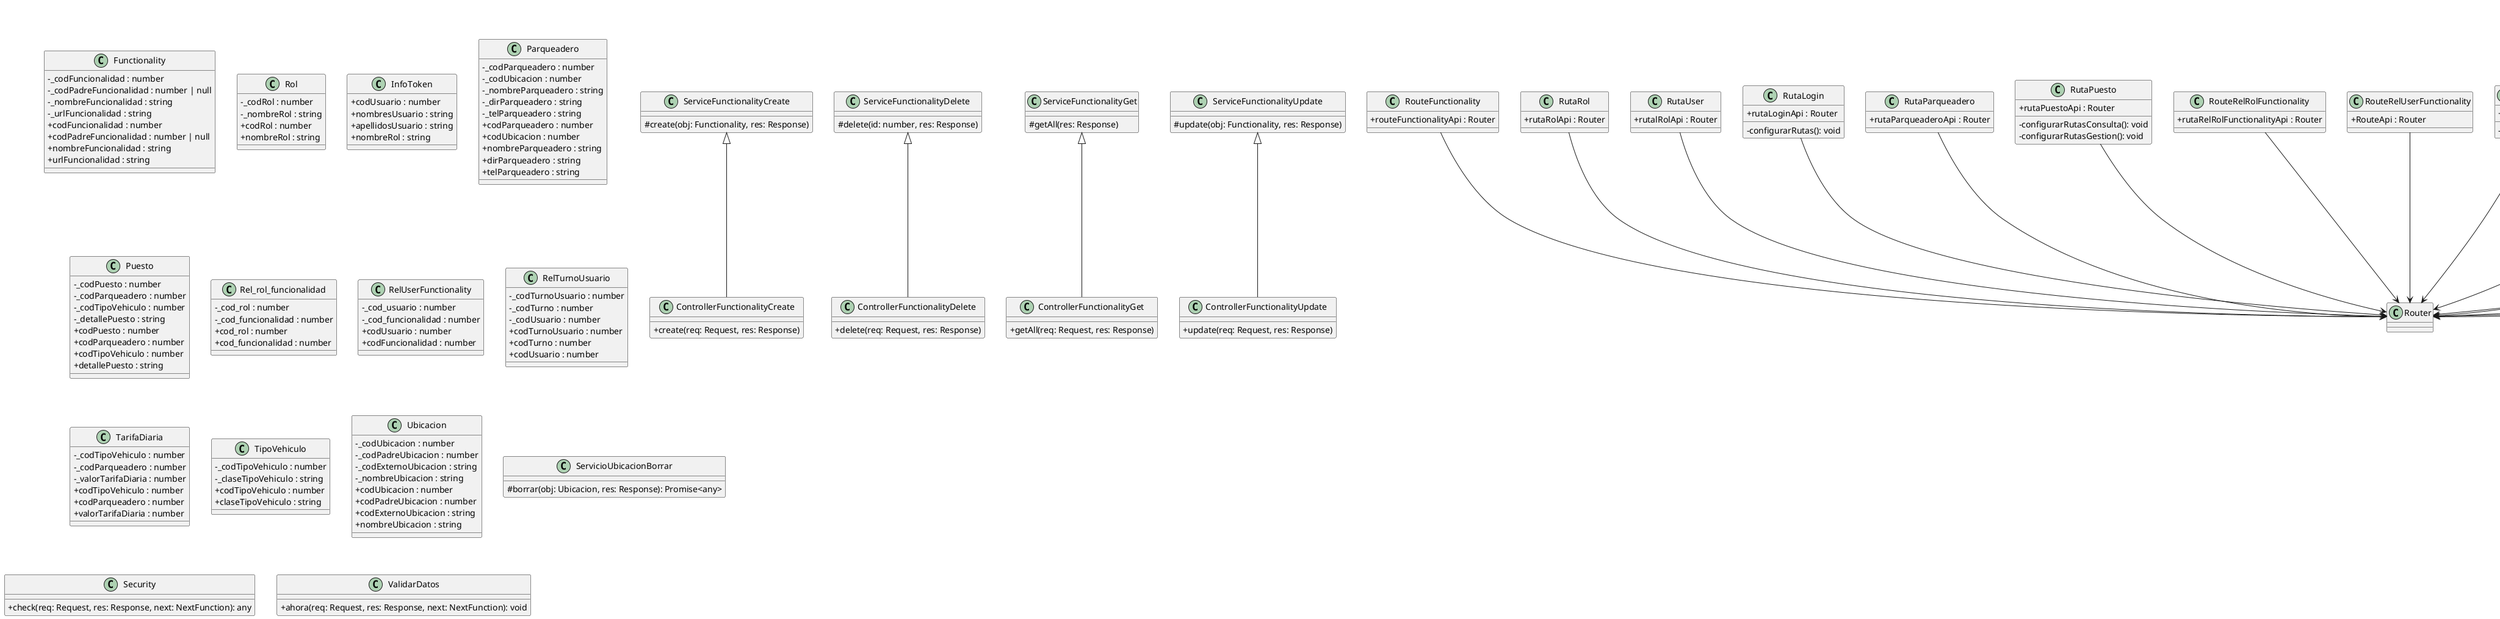 @startuml umlParqueadero
skinparam classAttributeIconSize 0

class ControllerFunctionalityCreate{
  +create(req: Request, res: Response)
}

class ServiceFunctionalityCreate{
  #create(obj: Functionality, res: Response)
}

class ControllerFunctionalityDelete{
  +delete(req: Request, res: Response)
}

class ServiceFunctionalityDelete{
  #delete(id: number, res: Response)
}

class ControllerFunctionalityGet{
  +getAll(req: Request, res: Response)
}

class ServiceFunctionalityGet{
  #getAll(res: Response)
}

class ControllerFunctionalityUpdate{
  +update(req: Request, res: Response)
}

class ServiceFunctionalityUpdate{
  #update(obj: Functionality, res: Response)
}

class Functionality{
  -_codFuncionalidad : number
  -_codPadreFuncionalidad : number | null
  -_nombreFuncionalidad : string
  -_urlFuncionalidad : string
  +codFuncionalidad : number
  +codPadreFuncionalidad : number | null
  +nombreFuncionalidad : string
  +urlFuncionalidad : string
}

class RouteFunctionality{
  +routeFunctionalityApi : Router
}

class ControladorRolActualizar{
  +llamarActualizar(req: Request, res: Response): void
}

class ServicioRolActualizar{
  #actualizarRol(objRol: Rol, res: Response): Promise<any>
}

class ControladorRolBorrar{
  +llamarBorrar(req: Request, res: Response): void
}

class ServicioRolBorrar{
  #borrar(obj: Rol, res: Response): Promise<any>
}

class ControladorRolConsulta{
  +llamarObtenerTodos(raq: Request, res: Response): void
}

class ServicioRolConsulta{
  #obtenerTodos(res: Response): Promise<any>
}

class ControladorRolCrear{
  +llamarGrabarRol(req: Request, res: Response): void
}

class ServicioRolCrear{
  #grabarRol(obj: Rol, res: Response): Promise<any>
}

class Rol{
  -_codRol : number
  -_nombreRol : string
  +codRol : number
  +nombreRol : string
}

class RutaRol{
  +rutaRolApi : Router
}

class ControllerUserCreate{
  +createUser(req: Request, res: Response): void
}

class ServicioUsuarioCrear{
  #grabarUsuario(obj: Usuario, res: Response): Promise<any>
}

class ControllerUserDelete{
  +deleteUser(req: Request, res: Response): Promise<any>
}

class ServiceUserDelete{
  #eliminarUsuario(codUsuario: number, res: Response): Promise<any>
}

class ControllerUserGet{
  +getUsers(req: Request, res: Response): Promise<any>
  +getUserById(req: Request, res: Response): Promise<any>
}

class ServiceUserGet{
  #obtenerUsuarios(res: Response): Promise<any>
  #getUserById(codUsuario: number, res: Response): Promise<any>
}

class ControllerUserUpdate{
  +updateUser(req: Request, res: Response): void
}

class ServiceUserUpdate{
  #updateUser(obj: Usuario, res: Response): Promise<any>
}

class Usuario{
  -_codUsuario : number
  -_codRol : number
  -_documentoUsuario : string
  -_nombresUsuario : string
  -_apellidosUsuario : string
  -_generoUsuario : number
  -_fechaNacimientoUsuario : Date
  -_telefonoUsuario : string
  + <<readonly>> codUsuario : number
  + <<readonly>> codRol : number
  + <<readonly>> documentoUsuario : string
  + <<readonly>> nombresUsuario : string
  + <<readonly>> apellidosUsuario : string
  + <<readonly>> generoUsuario : number
  + <<readonly>> fechaNacimientoUsuario : Date
  + <<readonly>> telefonoUsuario : string
}

class RutaUser{
  +rutalRolApi : Router
}

class ControladorLogin{
  +llamarIniciarSesion(req: Request, res: Response): void
  +llamarValidarSesion(req: Request, res: Response): void
  +llamarCerrarSesion(req: Request, res: Response): void
  +llamarObtenerHistorialIngresos(req: Request, res: Response): void
}

class ServicioLogin{
  #iniciarSesion(req: Request, res: Response): Promise<any>
  #validarSesion(req: Request, res: Response): Promise<any>
  #cerrarSesion(req: Request, res: Response): Promise<any>
  #obtenerHistorialIngresos(req: Request, res: Response): Promise<any>
}

class Acceso{
  -_codUsuario : number
  -_correoAcceso : String
  -_claveAcceso : String
  -_uuidAcceso : String
  +codUsuario : number
  +correoAcceso : String
  +claveAcceso : String
  +uuidAcceso : String
}

class InfoToken{
  +codUsuario : number
  +nombresUsuario : string
  +apellidosUsuario : string
  +nombreRol : string
}

class Ingreso{
  -_codIngreso : number
  -_codUsuario : number
  -_fechaIngreso : Date
  -_horaIngreso : Date
  +codIngreso : number
  +codUsuario : number
  +fechaIngreso : Date
  +horaIngreso : Date
}

class RutaLogin{
  +rutaLoginApi : Router
  -configurarRutas(): void
}

class ControladorParqueaderoActualizar{
  +llamarActualizar(req: Request, res: Response): void
}

class ServicioParqueaderoActualizar{
  #actualizarParqueadero(objParqueadero: Parqueadero, res: Response): Promise<any>
}

class ControladorParqueaderoBorrar{
  +llamarBorrar(req: Request, res: Response): void
}

class ServicioParqueaderoBorrar{
  #borrar(obj: Parqueadero, res: Response): Promise<any>
}

class ControladorParqueaderoConsulta{
  +llamarObtenerTodos(req: Request, res: Response): void
}

class ServicioParqueaderoConsulta{
  #obtenerTodos(res: Response): Promise<any>
}

class ControladorParqueaderoCrear{
  +llamarGrabarParqueadero(req: Request, res: Response): void
}

class ServicioParqueaderoCrear{
  #grabarParqueadero(obj: Parqueadero, res: Response): Promise<any>
}

class Parqueadero{
  -_codParqueadero : number
  -_codUbicacion : number
  -_nombreParqueadero : string
  -_dirParqueadero : string
  -_telParqueadero : string
  +codParqueadero : number
  +codUbicacion : number
  +nombreParqueadero : string
  +dirParqueadero : string
  +telParqueadero : string
}

class RutaParqueadero{
  +rutaParqueaderoApi : Router
}

class ControladorPuestoActualizar{
  +llamarActualizarPuesto(req: Request, res: Response): void
}

class ServicioPuestoActualizar{
  #actualizarPuesto(req: Request, res: Response): Promise<any>
}

class ControladorPuestoBorrar{
  +llamarBorrarPuesto(req: Request, res: Response): void
}

class ServicioPuestoBorrar{
  #borrarPuesto(req: Request, res: Response): Promise<any>
}

class ControladorPuestoConsulta{
  +llamarObtenerTodos(req: Request, res: Response): void
  +llamarObtenerUno(req: Request, res: Response): void
}

class ServicioPuestoConsulta{
  #obtenerTodos(res: Response): Promise<any>
  #obtenerUno(req: Request, res: Response): Promise<any>
}

class ControladorPuestoCrear{
  +llamarGrabarPuesto(req: Request, res: Response): void
}

class ServicioPuestoCrear{
  #grabarPuesto(req: Request, res: Response): Promise<any>
}

class Puesto{
  -_codPuesto : number
  -_codParqueadero : number
  -_codTipoVehiculo : number
  -_detallePuesto : string
  +codPuesto : number
  +codParqueadero : number
  +codTipoVehiculo : number
  +detallePuesto : string
}

class RutaPuesto{
  +rutaPuestoApi : Router
  -configurarRutasConsulta(): void
  -configurarRutasGestion(): void
}

class ControllerCreateRelRolFunctionality{
  +create(req: Request, res: Response)
}

class ServiceCreateRelRolFunctionality{
  #create(obj: Rel_rol_funcionalidad, res: Response)
}

class ControllerDeleteRelRolFunctionality{
  +delete(req: Request, res: Response)
}

class ServiceDeleteRelRolFunctionality{
  #delete(obj: Rel_rol_funcionalidad, res: Response)
}

class ControllerGetRelRolFunctionality{
  +getAll(req: Request, res: Response)
}

class ServiceGetRelRolFunctionality{
  #getAll(res: Response)
}

class Rel_rol_funcionalidad{
  -_cod_rol : number
  -_cod_funcionalidad : number
  +cod_rol : number
  +cod_funcionalidad : number
}

class RouteRelRolFunctionality{
  +rutaRelRolFunctionalityApi : Router
}

class ControllerCreateRelUserFunctionality{
  +createRelUserFunctionality(req: Request, res: Response)
}

class ServiceCreateRelUserFunctionality{
  #create(obj: RelUserFunctionality, res: Response)
}

class ControllerDeleteRelUserFuncionality{
  +deleteRelUserFunctionality(req: Request, res: Response)
}

class ServiceDeleteRelUserFunctionality{
  #delete(obj: RelUserFunctionality, res: Response)
}

class ControllerGetRelUserFunctionality{
  +getAllRelUserFunctionality(req: Request, res: Response)
}

class ServiceGetAllRelUserFunctional{
  #getAllRelUserFunctionality(res: Response)
}

class RelUserFunctionality{
  -_cod_usuario : number
  -_cod_funcionalidad : number
  +codUsuario : number
  +codFuncionalidad : number
}

class RouteRelUserFunctionality{
  +RouteApi : Router
}

class ControladorRelTurnoUsuario{
  +crearRelacion(req: Request, res: Response): Promise<void>
  +eliminarRelacion(req: Request, res: Response): Promise<void>
  +obtenerRelacionPorId(req: Request, res: Response): Promise<void>
  +obtenerTodasLasRelaciones(req: Request, res: Response): Promise<void>
  +actualizarRelacion(req: Request, res: Response): Promise<void>
}

class ServicioRelTurnoUsuario{
  +crearRelacion(codTurno: number, codUsuario: number, res: Response): Promise<void>
  +eliminarRelacion(codTurnoUsuario: number, res: Response): Promise<void>
  +obtenerRelacionPorId(codTurnoUsuario: number, res: Response): Promise<void>
  +obtenerTodasLasRelaciones(res: Response): Promise<void>
  +actualizarRelacion(codTurnoUsuario: number, codTurno: number, codUsuario: number, res: Response): Promise<void>
}

class RelTurnoUsuario{
  -_codTurnoUsuario : number
  -_codTurno : number
  -_codUsuario : number
  +codTurnoUsuario : number
  +codTurno : number
  +codUsuario : number
}

class RutaRelTurnoUsuario{
  +rutaApi : Router
  -configurarRutas(): void
}

class ControladorServicioDiarioActualizar{
  +llamarActualizarServicioDiario(req: Request, res: Response): void
}

class ServicioDiarioActualizar{
  #actualizarServicioDiario(req: Request, res: Response): Promise<any>
}

class ControladorServicioDiarioBorrar{
  +llamarBorrarServicioDiario(req: Request, res: Response): void
}

class ServicioDiarioBorrar{
  #borrarServicioDiario(req: Request, res: Response): Promise<any>
}

class ControladorServicioDiarioConsulta{
  +llamaroObtenerTodos(req: Request, res: Response): void
  +llamarObtenerUno(req: Request, res: Response): void
  +llamarobtenerPorServicio(req: Request, res: Response): void
}

class ServicioDiarioConsulta{
  #obtenerTodos(res: Response): Promise<any>
  #obtenerUno(req: Request, res: Response): Promise<any>
  #obtenerPorCodigoServicio(req: Request, res: Response): Promise<any>
}

class ControladorServicioDiarioCrear{
  +llamarGrabarServicioDiario(req: Request, res: Response): void
}

class ServicioDiarioCrear{
  #grabarServicioDiario(req: Request, res: Response): Promise<any>
}

class ServicioDiario{
  -_codServicioDiario : number
  -_codParqueadero : number
  -_codVehiculo : number
  -_codPuesto : number
  -_FechaInicioServicioDiario : Date
  -_FechaFinServicioDiario : Date
  -_valorServicioDiario : number
  +codServicioDiario : number
  +codParqueadero : number
  +codVehiculo : number
  +codPuesto : number
  +fechaInicio : Date
  +fechaFin : Date
  +valorServicioDiario : number
}

class RutaServicioDiario{
  +rutaServicioDiarioApi : Router
  -configurarRutasConsulta(): void
  -configurarRutasGestion(): void
}

class ControladorTarifaDiariaActualizar{
  +llamarActualizarTarifaDiaria(req: Request, res: Response): void
}

class ServicioTarifaDiariaActualizar{
  #actualizarTarifaDiaria(req: Request, res: Response): Promise<any>
}

class ControladorTarifaDiariaBorrar{
  +llamarBorrarTarifaDiaria(req: Request, res: Response): void
}

class ServicioTarifaDiariaBorrar{
  #borrarTarifaDiaria(req: Request, res: Response): Promise<any>
}

class ControladorTarifaDiariaConsulta{
  +llamaroObtenerTodos(req: Request, res: Response): void
  +llamarObtenerUno(req: Request, res: Response): void
  +llamarObtenerPorParqueadero(req: Request, res: Response): void
  +llamarObtenerPorTipoVehiculo(req: Request, res: Response): void
}

class ServicioTarifaDiariaConsulta{
  #obtenerTodos(res: Response): Promise<any>
  #obtenerUno(req: Request, res: Response): Promise<any>
  #obtenerPorParqueadero(req: Request, res: Response): Promise<any>
  #obtenerPorTipoVehiculo(req: Request, res: Response): Promise<any>
}

class ControladorTarifaDiariaCrear{
  +llamarGrabarTarifaDiaria(req: Request, res: Response): void
}

class ServicioTarifaDiariaCrear{
  #grabarTarifaDiaria(req: Request, res: Response): Promise<any>
}

class TarifaDiaria{
  -_codTipoVehiculo : number
  -_codParqueadero : number
  -_valorTarifaDiaria : number
  +codTipoVehiculo : number
  +codParqueadero : number
  +valorTarifaDiaria : number
}

class RutaTarifaDiaria{
  +rutaTarifaDiariaApi : Router
  -configurarRutasConsulta(): void
  -configurarRutasGestion(): void
}

class ControladortTipoVehiculoActualizar{
  +llamarActualizar(req: Request, res: Response): void
}

class ServicioTipoVehiculoActualizar{
  #actualizarTipoVehiculo(objTipoVehiculo: TipoVehiculo, res: Response): Promise<any>
}

class ControladorTipoVehiculoBorrar{
  +llamarBorrar(req: Request, res: Response)
}

class ServicioTipoVehiculoBorrar{
  #borrar(obj: TipoVehiculo, res: Response): Promise<any>
}

class ControladorTipoVehiculoConsulta{
  +llamarObtenerTodos(req: Request, res: Response): Promise<void>
}

class ServicioTipoVehiculoConsulta{
  #obtenerTodos(res: Response): Promise<any>
}

class ControladorTipoVehiculoCrear{
  +llamarGrabarTipoVehiculo(req: Request, res: Response): void
}

class ServicioTipoVehiculoCrear{
  #grabarTipoVehiculo(obj: TipoVehiculo, res: Response): Promise<any>
}

class TipoVehiculo{
  -_codTipoVehiculo : number
  -_claseTipoVehiculo : string
  +codTipoVehiculo : number
  +claseTipoVehiculo : string
}

class RutaTipoVehiculo{
  +rutaTipoVehiculoApi : Router
}

class ControladorTurnoActualizar{
  +llamarActualizar(req: Request, res: Response): Promise<void>
}

class ServicioTurnoActualizar{
  +actualizarTurno(objTurno: any, res: Response): Promise<void>
}

class ControladorTurnoBorrar{
  +llamarBorrar(req: Request, res: Response): Promise<void>
}

class ServicioTurnoBorrar{
  +borrar(codigo: number, res: Response): Promise<any>
}

class ControladorTurnoConsulta{
  +llamarObtenerTodos(req: Request, res: Response): void
}

class ServicioTurnoConsulta{
  #obtenerTodos(res: Response): Promise<any>
}

class ControladorTurnoCrear{
  +llamarGrabarTurno(req: Request, res: Response): Promise<void>
}

class ServicioTurnoCrear{
  +grabarTurno(obj: Turno, res: Response): Promise<any>
}

class Turno{
  -_codTurno : number
  -_codParqueadero : number
  -_descripcionTurno : string
  -_fechaTurno : Date
  -_horaInicioTurno : String
  -_horaFinTurno : String
  +cod_Turno : number
  +cod_Parqueadero : number
  +descripcion_Turno : string
  +fecha_Turno : string | Date
  +hora_Inicio_Turno : string
  +hora_Fin_Turno : string
  -normalizarHora(hora: string): string
}

class RutaTurno{
  +rutaTurnoApi : Router
}

class ControladorUbicacionActualizar{
  +llamarActualizar(req: Request, res: Response): void
}

class ServicioUbicacionActualizar{
  #actualizarUbicacion(objUbicacion: Ubicacion, res: Response): Promise<any>
}

class ControladorUbicacionBorrar{
  +llamarBorrar(req: Request, res: Response): void
}

class ControladorUbicacionConsulta{
  +llamarObtenerTodos(req: Request, res: Response): void
}

class ServicioUbicacionConsulta{
  #obtenerTodos(res: Response): Promise<any>
}

class ControladorUbicacionCrear{
  +llamarGrabarUbicacion(req: Request, res: Response): void
}

class ServicioUbicacionCrear{
  #grabarUbicacion(obj: Parqueadero, res: Response): Promise<any>
}

class Ubicacion{
  -_codUbicacion : number
  -_codPadreUbicacion : number
  -_codExternoUbicacion : string
  -_nombreUbicacion : string
  +codUbicacion : number
  +codPadreUbicacion : number
  +codExternoUbicacion : string
  +nombreUbicacion : string
}

class RutaUbicacion{
  +rutaUbicacionApi : Router
}

class ServicioUbicacionBorrar{
  #borrar(obj: Ubicacion, res: Response): Promise<any>
}

class ControladorVehiculoActualizar{
  +llamarActualizarVehiculo(req: Request, res: Response): void
}

class ServicioVehiculoActualizar{
  #actualizarVehiculo(objVehiculo: Vehiculo, res: Response): Promise<any>
}

class ControladorVehiculoBorrar{
  +llamarBorrarVehiculo(req: Request, res: Response): void
}

class ServicioVehiculoBorrar{
  #borrarVehiculo(obj: Vehiculo, res: Response): Promise<any>
}

class ControladorVehiculoConsulta{
  +llamarObtenerTodos(req: Request, res: Response): void
  +llamarObtenerPorCodVehiculo(req: Request, res: Response): void
  +llamarObtenerPorTipoVehiculo(req: Request, res: Response): void
  +llamarObtenerPorUsuario(req: Request, res: Response): void
  +llamarObtenerPorPlaca(req: Request, res: Response): void
}

class ServicioVehiculoConsulta{
  #obtenerTodos(res: Response): Promise<any>
  #obtenerPorCodVehiculo(req: Request, res: Response): Promise<any>
  #obtenerPorTipoVehiculo(req: Request, res: Response): Promise<any>
  #obtenerPorUsuario(req: Request, res: Response): Promise<any>
  #obtenerPorPlaca(req: Request, res: Response): Promise<any>
}

class ControladorVehiculoCrear{
  +llamarGrabarVehiculo(req: Request, res: Response): void
}

class ServicioVehiculoCrear{
  #grabarVehiculo(obj: Vehiculo, res: Response): Promise<any>
}

class Vehiculo{
  -_codVehiculo : number
  -_codTipoVehiculo : number
  -_codUsuario : number
  -_placaVehiculo : String
  +codVehiculo : number
  +codTipoVehiculo : number
  +codUsuario : number
  +placaVehiculo : String
}

class RutaVehiculo{
  +rutaVehiculoApi : Router
  -configurararRutasConsulta(): void
  -configurararRutasGestion(): void
}

class Servidor{
  +app : express.Application
  +arranquelo(): void
}

class Security{
  +check(req: Request, res: Response, next: NextFunction): any
}

class ValidarDatos{
  +ahora(req: Request, res: Response, next: NextFunction): void
}

RouteFunctionality --> Router
RutaRol --> Router
Usuario --> Date
RutaUser --> Router
Acceso --> String
Ingreso --> Date
RutaLogin --> Router
RutaParqueadero --> Router
RutaPuesto --> Router
RouteRelRolFunctionality --> Router
RouteRelUserFunctionality --> Router
RutaRelTurnoUsuario --> Router
ServicioDiario --> Date
RutaServicioDiario --> Router
RutaTarifaDiaria --> Router
RutaTipoVehiculo --> Router
RutaTurno --> Router
Turno --> Date
Turno --> String
RutaUbicacion --> Router
Vehiculo --> String
RutaVehiculo --> Router
Servidor --> express.Application
ServiceFunctionalityCreate <|-- ControllerFunctionalityCreate
ServiceFunctionalityDelete <|-- ControllerFunctionalityDelete
ServiceFunctionalityGet <|-- ControllerFunctionalityGet
ServiceFunctionalityUpdate <|-- ControllerFunctionalityUpdate
ServicioRolActualizar <|-- ControladorRolActualizar
ServicioRolBorrar <|-- ControladorRolBorrar
ServicioRolConsulta <|-- ControladorRolConsulta
ServicioRolCrear <|-- ControladorRolCrear
ServicioUsuarioCrear <|-- ControllerUserCreate
ServiceUserDelete <|-- ControllerUserDelete
ServiceUserGet <|-- ControllerUserGet
ServiceUserUpdate <|-- ControllerUserUpdate
ServicioLogin <|-- ControladorLogin
ServicioParqueaderoActualizar <|-- ControladorParqueaderoActualizar
ServicioParqueaderoBorrar <|-- ControladorParqueaderoBorrar
ServicioParqueaderoConsulta <|-- ControladorParqueaderoConsulta
ServicioParqueaderoCrear <|-- ControladorParqueaderoCrear
ServicioPuestoActualizar <|-- ControladorPuestoActualizar
ServicioPuestoBorrar <|-- ControladorPuestoBorrar
ServicioPuestoConsulta <|-- ControladorPuestoConsulta
ServicioPuestoCrear <|-- ControladorPuestoCrear
ServiceCreateRelRolFunctionality <|-- ControllerCreateRelRolFunctionality
ServiceDeleteRelRolFunctionality <|-- ControllerDeleteRelRolFunctionality
ServiceGetRelRolFunctionality <|-- ControllerGetRelRolFunctionality
ServiceCreateRelUserFunctionality <|-- ControllerCreateRelUserFunctionality
ServiceDeleteRelUserFunctionality <|-- ControllerDeleteRelUserFuncionality
ServiceGetAllRelUserFunctional <|-- ControllerGetRelUserFunctionality
ServicioRelTurnoUsuario <|-- ControladorRelTurnoUsuario
ServicioDiarioActualizar <|-- ControladorServicioDiarioActualizar
ServicioDiarioBorrar <|-- ControladorServicioDiarioBorrar
ServicioDiarioConsulta <|-- ControladorServicioDiarioConsulta
ServicioDiarioCrear <|-- ControladorServicioDiarioCrear
ServicioTarifaDiariaActualizar <|-- ControladorTarifaDiariaActualizar
ServicioTarifaDiariaBorrar <|-- ControladorTarifaDiariaBorrar
ServicioTarifaDiariaConsulta <|-- ControladorTarifaDiariaConsulta
ServicioTarifaDiariaCrear <|-- ControladorTarifaDiariaCrear
ServicioTipoVehiculoActualizar <|-- ControladortTipoVehiculoActualizar
ServicioTipoVehiculoBorrar <|-- ControladorTipoVehiculoBorrar
ServicioTipoVehiculoConsulta <|-- ControladorTipoVehiculoConsulta
ServicioTipoVehiculoCrear <|-- ControladorTipoVehiculoCrear
ServicioTurnoActualizar <|-- ControladorTurnoActualizar
ServicioTurnoBorrar <|-- ControladorTurnoBorrar
ServicioTurnoConsulta <|-- ControladorTurnoConsulta
ServicioTurnoCrear <|-- ControladorTurnoCrear
ServicioUbicacionActualizar <|-- ControladorUbicacionActualizar
ServicioParqueaderoBorrar <|-- ControladorUbicacionBorrar
ServicioUbicacionConsulta <|-- ControladorUbicacionConsulta
ServicioUbicacionCrear <|-- ControladorUbicacionCrear
ServicioVehiculoActualizar <|-- ControladorVehiculoActualizar
ServicioVehiculoBorrar <|-- ControladorVehiculoBorrar
ServicioVehiculoConsulta <|-- ControladorVehiculoConsulta
ServicioVehiculoCrear <|-- ControladorVehiculoCrear

@enduml